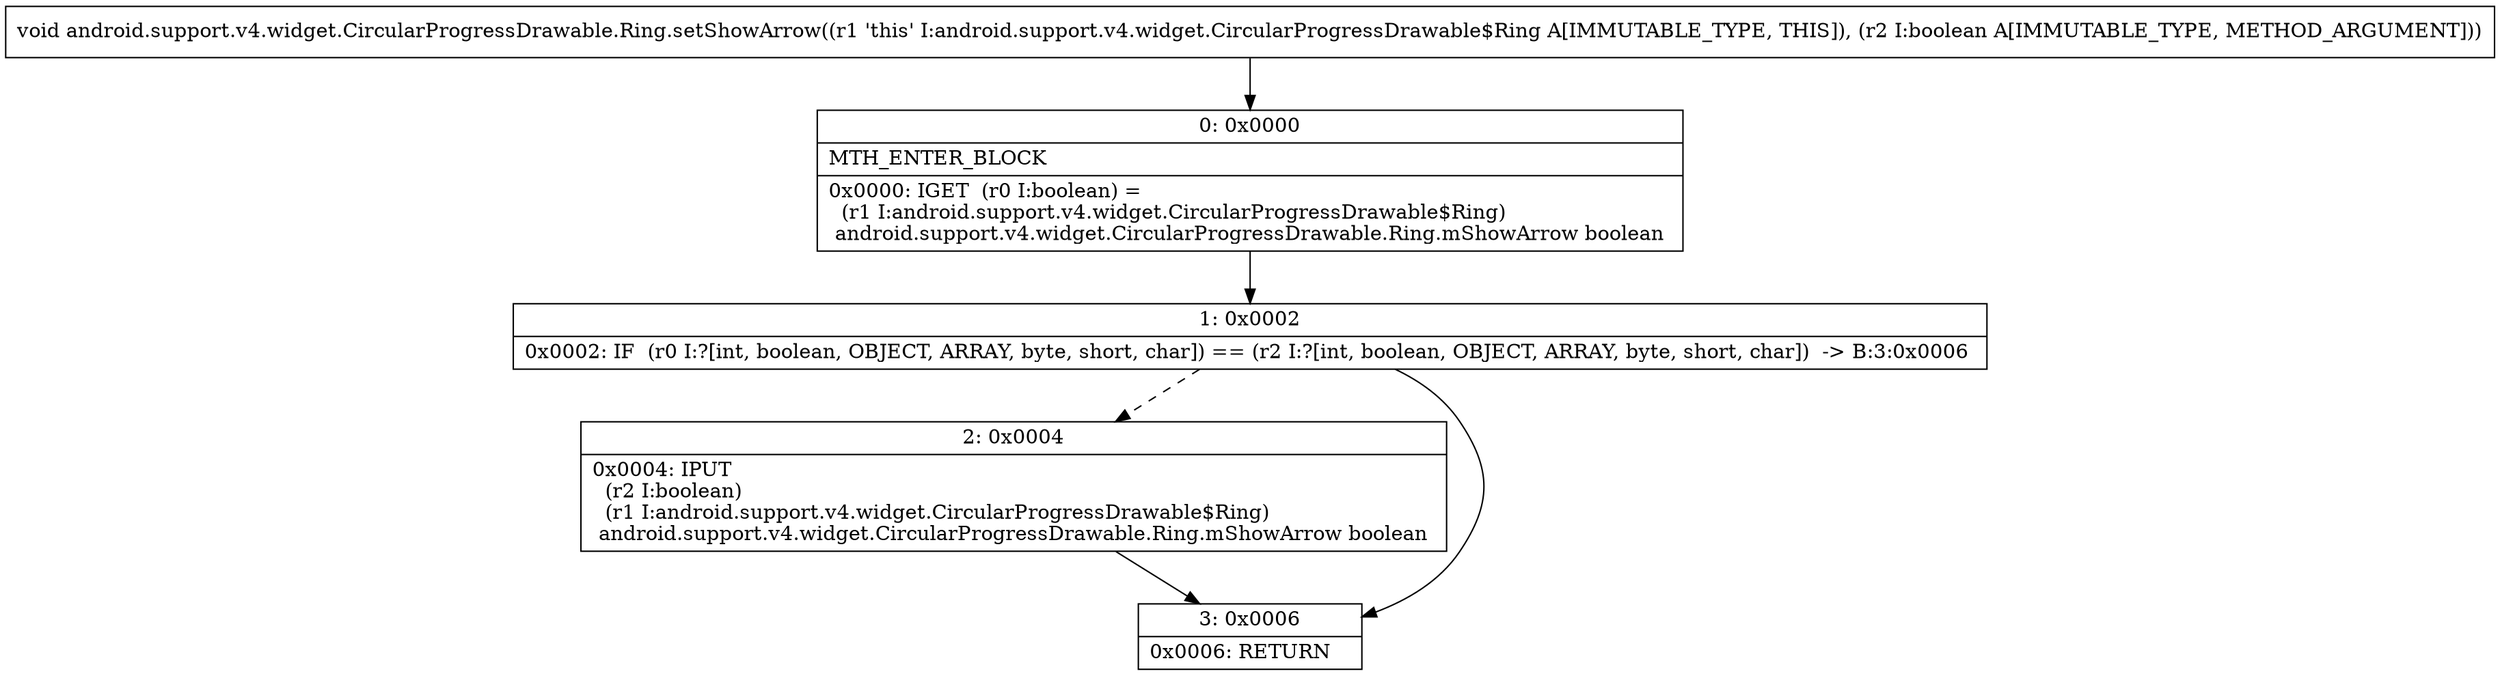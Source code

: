 digraph "CFG forandroid.support.v4.widget.CircularProgressDrawable.Ring.setShowArrow(Z)V" {
Node_0 [shape=record,label="{0\:\ 0x0000|MTH_ENTER_BLOCK\l|0x0000: IGET  (r0 I:boolean) = \l  (r1 I:android.support.v4.widget.CircularProgressDrawable$Ring)\l android.support.v4.widget.CircularProgressDrawable.Ring.mShowArrow boolean \l}"];
Node_1 [shape=record,label="{1\:\ 0x0002|0x0002: IF  (r0 I:?[int, boolean, OBJECT, ARRAY, byte, short, char]) == (r2 I:?[int, boolean, OBJECT, ARRAY, byte, short, char])  \-\> B:3:0x0006 \l}"];
Node_2 [shape=record,label="{2\:\ 0x0004|0x0004: IPUT  \l  (r2 I:boolean)\l  (r1 I:android.support.v4.widget.CircularProgressDrawable$Ring)\l android.support.v4.widget.CircularProgressDrawable.Ring.mShowArrow boolean \l}"];
Node_3 [shape=record,label="{3\:\ 0x0006|0x0006: RETURN   \l}"];
MethodNode[shape=record,label="{void android.support.v4.widget.CircularProgressDrawable.Ring.setShowArrow((r1 'this' I:android.support.v4.widget.CircularProgressDrawable$Ring A[IMMUTABLE_TYPE, THIS]), (r2 I:boolean A[IMMUTABLE_TYPE, METHOD_ARGUMENT])) }"];
MethodNode -> Node_0;
Node_0 -> Node_1;
Node_1 -> Node_2[style=dashed];
Node_1 -> Node_3;
Node_2 -> Node_3;
}


